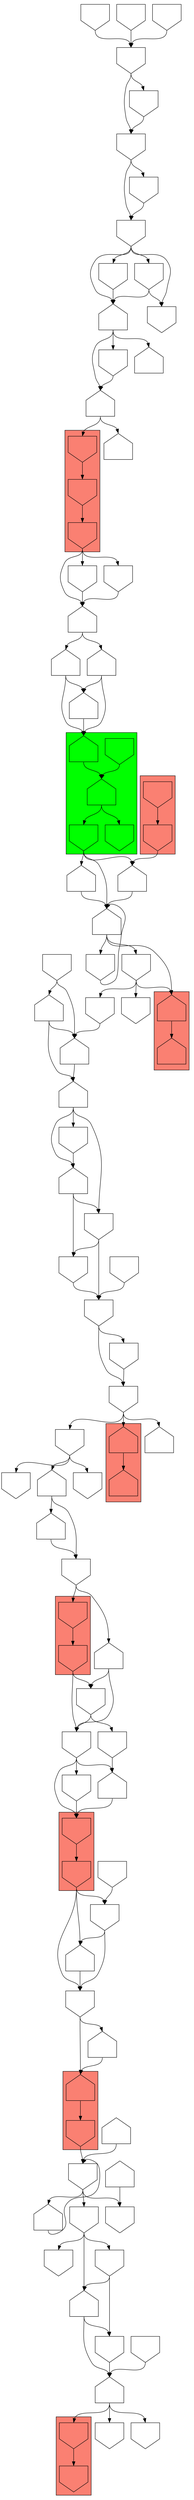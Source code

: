 digraph asm {
	edge [headport=n,tailport=s];
subgraph cluster_C3268_8284 {
	3268 [label="",height=1,width=1,shape=invhouse];
	8284 [label="",height=1,width=1,shape=invhouse];
	style=filled;
	fillcolor=salmon;
}
subgraph cluster_C3673_14795 {
	3673 [label="",height=1,width=1,shape=house];
	14795 [label="",height=1,width=1,shape=invhouse];
	style=filled;
	fillcolor=salmon;
}
subgraph cluster_C13638_18729 {
	13638 [label="",height=1,width=1,shape=invhouse];
	18729 [label="",height=1,width=1,shape=invhouse];
	style=filled;
	fillcolor=salmon;
}
subgraph cluster_C6603_9995 {
	6603 [label="",height=1,width=1,shape=invhouse];
	9995 [label="",height=1,width=1,shape=invhouse];
	style=filled;
	fillcolor=salmon;
}
subgraph cluster_C19542_19798 {
	19542 [label="",height=1,width=1,shape=house];
	19798 [label="",height=1,width=1,shape=house];
	style=filled;
	fillcolor=salmon;
}
subgraph cluster_C7689_14352 {
	7689 [label="",height=1,width=1,shape=house];
	14352 [label="",height=1,width=1,shape=house];
	style=filled;
	fillcolor=salmon;
}
subgraph cluster_R7480_19848_196_3391_10814 {
	7480 [label="",height=1,width=1,shape=invhouse];
	19848 [label="",height=1,width=1,shape=house];
	196 [label="",height=1,width=1,shape=house];
	3391 [label="",height=1,width=1,shape=invhouse];
	10814 [label="",height=1,width=1,shape=invhouse];
	style=filled;
	fillcolor=green;
}
subgraph cluster_C5779_4285 {
	5779 [label="",height=1,width=1,shape=invhouse];
	4285 [label="",height=1,width=1,shape=invhouse];
	style=filled;
	fillcolor=salmon;
}
subgraph cluster_C11274_15190_5514 {
	11274 [label="",height=1,width=1,shape=invhouse];
	15190 [label="",height=1,width=1,shape=invhouse];
	5514 [label="",height=1,width=1,shape=invhouse];
	style=filled;
	fillcolor=salmon;
}
	3299 [label="",height=1,width=1,shape=invhouse];
	21539 [label="",height=1,width=1,shape=invhouse];
	3372 [label="",height=1,width=1,shape=house];
	10275 [label="",height=1,width=1,shape=invhouse];
	13774 [label="",height=1,width=1,shape=invhouse];
	15177 [label="",height=1,width=1,shape=house];
	3271 [label="",height=1,width=1,shape=house];
	18430 [label="",height=1,width=1,shape=invhouse];
	18590 [label="",height=1,width=1,shape=invhouse];
	9595 [label="",height=1,width=1,shape=invhouse];
	18895 [label="",height=1,width=1,shape=invhouse];
	11102 [label="",height=1,width=1,shape=invhouse];
	20352 [label="",height=1,width=1,shape=invhouse];
	10831 [label="",height=1,width=1,shape=house];
	14811 [label="",height=1,width=1,shape=house];
	16008 [label="",height=1,width=1,shape=house];
	14679 [label="",height=1,width=1,shape=house];
	17286 [label="",height=1,width=1,shape=invhouse];
	16106 [label="",height=1,width=1,shape=invhouse];
	7691 [label="",height=1,width=1,shape=invhouse];
	8523 [label="",height=1,width=1,shape=invhouse];
	14422 [label="",height=1,width=1,shape=house];
	8848 [label="",height=1,width=1,shape=invhouse];
	16639 [label="",height=1,width=1,shape=invhouse];
	5073 [label="",height=1,width=1,shape=invhouse];
	10986 [label="",height=1,width=1,shape=house];
	10918 [label="",height=1,width=1,shape=house];
	15679 [label="",height=1,width=1,shape=house];
	4736 [label="",height=1,width=1,shape=invhouse];
	7676 [label="",height=1,width=1,shape=invhouse];
	18971 [label="",height=1,width=1,shape=invhouse];
	5770 [label="",height=1,width=1,shape=invhouse];
	21434 [label="",height=1,width=1,shape=house];
	2785 [label="",height=1,width=1,shape=invhouse];
	15791 [label="",height=1,width=1,shape=invhouse];
	5239 [label="",height=1,width=1,shape=invhouse];
	10945 [label="",height=1,width=1,shape=invhouse];
	10488 [label="",height=1,width=1,shape=house];
	6478 [label="",height=1,width=1,shape=house];
	18353 [label="",height=1,width=1,shape=invhouse];
	11293 [label="",height=1,width=1,shape=house];
	14927 [label="",height=1,width=1,shape=invhouse];
	16792 [label="",height=1,width=1,shape=house];
	15730 [label="",height=1,width=1,shape=invhouse];
	9947 [label="",height=1,width=1,shape=invhouse];
	2461 [label="",height=1,width=1,shape=house];
	6638 [label="",height=1,width=1,shape=invhouse];
	12191 [label="",height=1,width=1,shape=house];
	16354 [label="",height=1,width=1,shape=house];
	9363 [label="",height=1,width=1,shape=house];
	16570 [label="",height=1,width=1,shape=house];
	12524 [label="",height=1,width=1,shape=house];
	6773 [label="",height=1,width=1,shape=house];
	11873 [label="",height=1,width=1,shape=invhouse];
	11885 [label="",height=1,width=1,shape=invhouse];
	2926 [label="",height=1,width=1,shape=house];
	12378 [label="",height=1,width=1,shape=house];
	10398 [label="",height=1,width=1,shape=house];
	18107 [label="",height=1,width=1,shape=house];
	18224 [label="",height=1,width=1,shape=invhouse];
	9441 [label="",height=1,width=1,shape=invhouse];
	12593 [label="",height=1,width=1,shape=invhouse];
	14480 [label="",height=1,width=1,shape=invhouse];
	12603 [label="",height=1,width=1,shape=invhouse];
	6956 [label="",height=1,width=1,shape=invhouse];
	16402 [label="",height=1,width=1,shape=invhouse];
	2698 [label="",height=1,width=1,shape=invhouse];
	13417 [label="",height=1,width=1,shape=invhouse];
	9391 [label="",height=1,width=1,shape=invhouse];
	10679 [label="",height=1,width=1,shape=invhouse];
	18818 [label="",height=1,width=1,shape=invhouse];
	14982 [label="",height=1,width=1,shape=invhouse];
	10954 [label="",height=1,width=1,shape=invhouse];
	3268 -> 8284
	8284 -> 3299
	8284 -> 14679
	8284 -> 17286
	3299 -> 3673
	3299 -> 16008
	3673 -> 14795
	14795 -> 21539
	21539 -> 3372
	21539 -> 10275
	21539 -> 20352
	3372 -> 21539
	10275 -> 13774
	10275 -> 15177
	10275 -> 18895
	15177 -> 3271
	15177 -> 9595
	3271 -> 13638
	3271 -> 18430
	3271 -> 18590
	13638 -> 18729
	9595 -> 3271
	18895 -> 9595
	18895 -> 15177
	11102 -> 3271
	10831 -> 20352
	14811 -> 21539
	16008 -> 3673
	14679 -> 3299
	17286 -> 3299
	17286 -> 14679
	16106 -> 17286
	7691 -> 3268
	8523 -> 3268
	8523 -> 7691
	8523 -> 14422
	14422 -> 3268
	8848 -> 14422
	16639 -> 8523
	16639 -> 8848
	9995 -> 8523
	9995 -> 16639
	6603 -> 9995
	5073 -> 6603
	5073 -> 10986
	10986 -> 8523
	10986 -> 16639
	10918 -> 5073
	15679 -> 5073
	15679 -> 10918
	4736 -> 7676
	4736 -> 15679
	4736 -> 18971
	5770 -> 4736
	5770 -> 19542
	5770 -> 21434
	19542 -> 19798
	2785 -> 5770
	2785 -> 15791
	15791 -> 5770
	5239 -> 2785
	5239 -> 10945
	10945 -> 2785
	10488 -> 5239
	10488 -> 10945
	6478 -> 5239
	6478 -> 10488
	6478 -> 18353
	18353 -> 10488
	11293 -> 6478
	14927 -> 11293
	14927 -> 16792
	16792 -> 6478
	16792 -> 11293
	15730 -> 11293
	9947 -> 7689
	9947 -> 14982
	9947 -> 15730
	7689 -> 14352
	2461 -> 6638
	2461 -> 7689
	2461 -> 9947
	6638 -> 2461
	3391 -> 2461
	3391 -> 12191
	3391 -> 16354
	12191 -> 2461
	4285 -> 12191
	5779 -> 4285
	16354 -> 2461
	196 -> 3391
	196 -> 10814
	7480 -> 196
	19848 -> 196
	9363 -> 16570
	9363 -> 19848
	16570 -> 19848
	12524 -> 16570
	12524 -> 19848
	6773 -> 9363
	6773 -> 12524
	5514 -> 6773
	5514 -> 11873
	5514 -> 11885
	11873 -> 6773
	11885 -> 6773
	15190 -> 5514
	11274 -> 15190
	2926 -> 11274
	2926 -> 12378
	10398 -> 2926
	10398 -> 18107
	10398 -> 18224
	18224 -> 2926
	9441 -> 10398
	9441 -> 12593
	9441 -> 12603
	9441 -> 14480
	12593 -> 10398
	12593 -> 14480
	12603 -> 10398
	6956 -> 9441
	6956 -> 16402
	16402 -> 9441
	2698 -> 6956
	2698 -> 13417
	13417 -> 6956
	9391 -> 2698
	10679 -> 2698
	18818 -> 2698
	10954 -> 2785
}